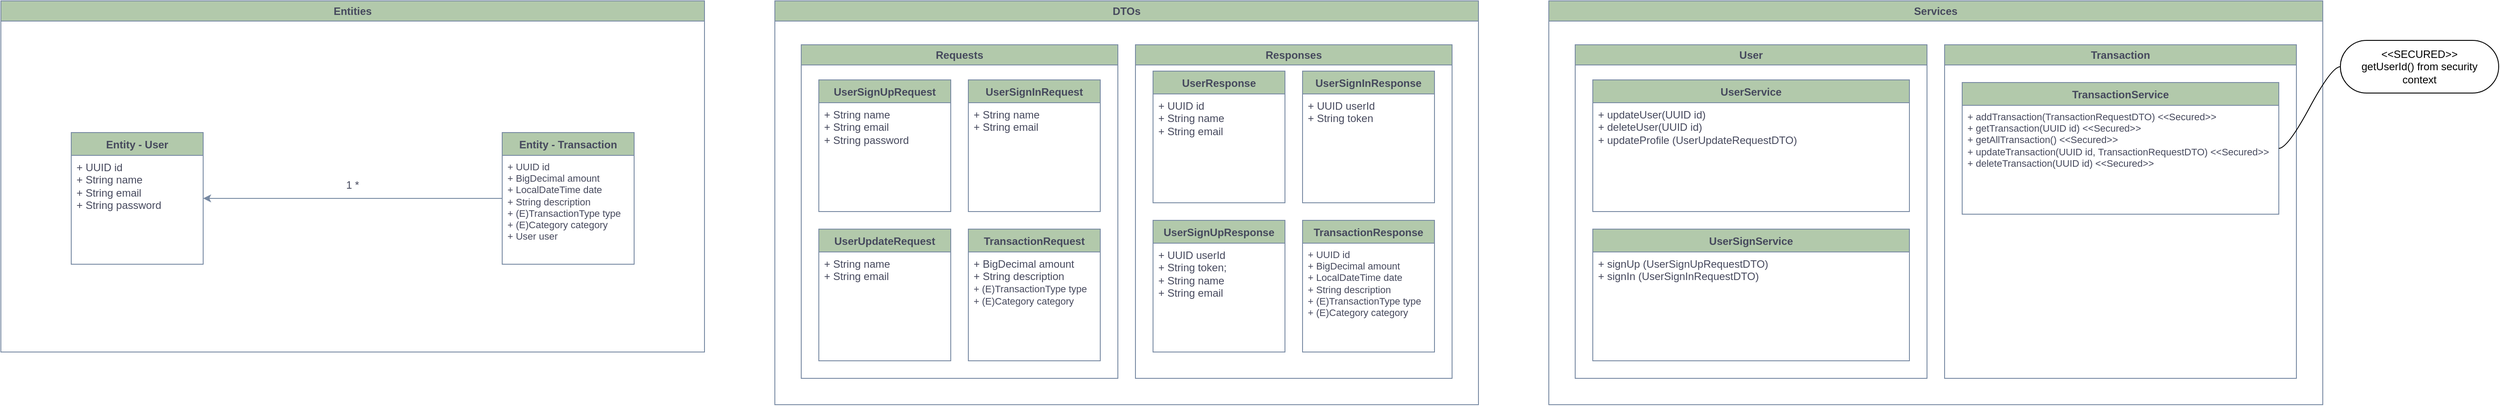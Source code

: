 <mxfile version="27.1.1">
  <diagram id="C5RBs43oDa-KdzZeNtuy" name="Page-1">
    <mxGraphModel dx="1056" dy="581" grid="1" gridSize="10" guides="1" tooltips="1" connect="1" arrows="1" fold="1" page="1" pageScale="1" pageWidth="827" pageHeight="1169" math="0" shadow="0" adaptiveColors="auto">
      <root>
        <mxCell id="WIyWlLk6GJQsqaUBKTNV-0" />
        <mxCell id="WIyWlLk6GJQsqaUBKTNV-1" parent="WIyWlLk6GJQsqaUBKTNV-0" />
        <mxCell id="hyd5x-qJ4TXRHwMhlFfb-103" value="Entities" style="swimlane;whiteSpace=wrap;html=1;labelBackgroundColor=none;fillColor=#B2C9AB;strokeColor=#788AA3;fontColor=#46495D;" parent="WIyWlLk6GJQsqaUBKTNV-1" vertex="1">
          <mxGeometry x="40" y="40" width="800" height="400" as="geometry" />
        </mxCell>
        <mxCell id="hyd5x-qJ4TXRHwMhlFfb-90" value="Entity - User" style="swimlane;fontStyle=1;align=center;verticalAlign=top;childLayout=stackLayout;horizontal=1;startSize=26;horizontalStack=0;resizeParent=1;resizeParentMax=0;resizeLast=0;collapsible=1;marginBottom=0;whiteSpace=wrap;html=1;labelBackgroundColor=none;fillColor=#B2C9AB;strokeColor=#788AA3;fontColor=#46495D;" parent="hyd5x-qJ4TXRHwMhlFfb-103" vertex="1">
          <mxGeometry x="80" y="150" width="150" height="150" as="geometry" />
        </mxCell>
        <mxCell id="hyd5x-qJ4TXRHwMhlFfb-91" value="+ UUID id&lt;div&gt;+ String name&lt;/div&gt;&lt;div&gt;+ String email&lt;/div&gt;&lt;div&gt;+ String password&lt;/div&gt;" style="text;strokeColor=none;fillColor=none;align=left;verticalAlign=top;spacingLeft=4;spacingRight=4;overflow=hidden;rotatable=0;points=[[0,0.5],[1,0.5]];portConstraint=eastwest;whiteSpace=wrap;html=1;labelBackgroundColor=none;fontColor=#46495D;" parent="hyd5x-qJ4TXRHwMhlFfb-90" vertex="1">
          <mxGeometry y="26" width="150" height="124" as="geometry" />
        </mxCell>
        <mxCell id="hyd5x-qJ4TXRHwMhlFfb-105" style="edgeStyle=orthogonalEdgeStyle;rounded=0;orthogonalLoop=1;jettySize=auto;html=1;labelBackgroundColor=none;strokeColor=#788AA3;fontColor=default;" parent="hyd5x-qJ4TXRHwMhlFfb-103" source="hyd5x-qJ4TXRHwMhlFfb-98" target="hyd5x-qJ4TXRHwMhlFfb-90" edge="1">
          <mxGeometry relative="1" as="geometry" />
        </mxCell>
        <mxCell id="hyd5x-qJ4TXRHwMhlFfb-98" value="Entity - Transaction" style="swimlane;fontStyle=1;align=center;verticalAlign=top;childLayout=stackLayout;horizontal=1;startSize=26;horizontalStack=0;resizeParent=1;resizeParentMax=0;resizeLast=0;collapsible=1;marginBottom=0;whiteSpace=wrap;html=1;labelBackgroundColor=none;fillColor=#B2C9AB;strokeColor=#788AA3;fontColor=#46495D;" parent="hyd5x-qJ4TXRHwMhlFfb-103" vertex="1">
          <mxGeometry x="570" y="150" width="150" height="150" as="geometry" />
        </mxCell>
        <mxCell id="hyd5x-qJ4TXRHwMhlFfb-99" value="&lt;div&gt;+ UUID id&lt;/div&gt;&lt;div&gt;&lt;span style=&quot;background-color: transparent;&quot;&gt;+ BigDecimal amount&lt;/span&gt;&lt;/div&gt;&lt;div&gt;&lt;span style=&quot;background-color: transparent;&quot;&gt;+ LocalDateTime date&amp;nbsp;&lt;/span&gt;&lt;/div&gt;&lt;div&gt;&lt;span style=&quot;background-color: transparent;&quot;&gt;+ String description&lt;/span&gt;&lt;/div&gt;&lt;div&gt;&lt;span style=&quot;background-color: transparent;&quot;&gt;+ (E)TransactionType type&lt;/span&gt;&lt;/div&gt;&lt;div&gt;&lt;span style=&quot;background-color: transparent;&quot;&gt;+ (E)Category category&lt;/span&gt;&lt;/div&gt;&lt;div&gt;&lt;span style=&quot;background-color: transparent;&quot;&gt;+ User user&amp;nbsp; &amp;nbsp;&lt;/span&gt;&lt;/div&gt;" style="text;strokeColor=none;fillColor=none;align=left;verticalAlign=top;spacingLeft=4;spacingRight=4;overflow=hidden;rotatable=0;points=[[0,0.5],[1,0.5]];portConstraint=eastwest;whiteSpace=wrap;html=1;labelBackgroundColor=none;fontColor=#46495D;fontSize=11;" parent="hyd5x-qJ4TXRHwMhlFfb-98" vertex="1">
          <mxGeometry y="26" width="150" height="124" as="geometry" />
        </mxCell>
        <mxCell id="hyd5x-qJ4TXRHwMhlFfb-106" value="1 *" style="text;html=1;align=center;verticalAlign=middle;whiteSpace=wrap;rounded=0;labelBackgroundColor=none;fontColor=#46495D;" parent="hyd5x-qJ4TXRHwMhlFfb-103" vertex="1">
          <mxGeometry x="370" y="195" width="60" height="30" as="geometry" />
        </mxCell>
        <mxCell id="hyd5x-qJ4TXRHwMhlFfb-108" value="DTOs" style="swimlane;whiteSpace=wrap;html=1;labelBackgroundColor=none;fillColor=#B2C9AB;strokeColor=#788AA3;fontColor=#46495D;" parent="WIyWlLk6GJQsqaUBKTNV-1" vertex="1">
          <mxGeometry x="920" y="40" width="800" height="460" as="geometry" />
        </mxCell>
        <mxCell id="hyd5x-qJ4TXRHwMhlFfb-124" value="Requests" style="swimlane;horizontal=1;whiteSpace=wrap;html=1;strokeColor=#788AA3;fontColor=#46495D;fillColor=#B2C9AB;rotation=0;labelBackgroundColor=none;" parent="hyd5x-qJ4TXRHwMhlFfb-108" vertex="1">
          <mxGeometry x="30" y="50" width="360" height="380" as="geometry" />
        </mxCell>
        <mxCell id="hyd5x-qJ4TXRHwMhlFfb-113" value="TransactionRequest" style="swimlane;fontStyle=1;align=center;verticalAlign=top;childLayout=stackLayout;horizontal=1;startSize=26;horizontalStack=0;resizeParent=1;resizeParentMax=0;resizeLast=0;collapsible=1;marginBottom=0;whiteSpace=wrap;html=1;labelBackgroundColor=none;fillColor=#B2C9AB;strokeColor=#788AA3;fontColor=#46495D;" parent="hyd5x-qJ4TXRHwMhlFfb-124" vertex="1">
          <mxGeometry x="190" y="210" width="150" height="150" as="geometry" />
        </mxCell>
        <mxCell id="hyd5x-qJ4TXRHwMhlFfb-114" value="&lt;div&gt;&lt;font style=&quot;color: rgb(70, 73, 93);&quot;&gt;+ BigDecimal amount&lt;/font&gt;&lt;/div&gt;&lt;div&gt;&lt;span style=&quot;background-color: transparent;&quot;&gt;&lt;font style=&quot;color: rgb(70, 73, 93);&quot;&gt;+ String description&lt;/font&gt;&lt;/span&gt;&lt;/div&gt;&lt;div style=&quot;font-size: 11px;&quot;&gt;&lt;span style=&quot;background-color: transparent;&quot;&gt;&lt;font style=&quot;color: rgb(70, 73, 93);&quot;&gt;+ (E)TransactionType type&lt;/font&gt;&lt;/span&gt;&lt;/div&gt;&lt;div&gt;&lt;font style=&quot;color: rgb(70, 73, 93);&quot;&gt;&lt;span style=&quot;background-color: transparent; font-size: 11px;&quot;&gt;+ (E)Category category&lt;/span&gt;&lt;span style=&quot;background-color: transparent;&quot;&gt;&amp;nbsp; &amp;nbsp; &amp;nbsp; &amp;nbsp;&lt;/span&gt;&lt;/font&gt;&lt;/div&gt;" style="text;strokeColor=none;fillColor=none;align=left;verticalAlign=top;spacingLeft=4;spacingRight=4;overflow=hidden;rotatable=0;points=[[0,0.5],[1,0.5]];portConstraint=eastwest;whiteSpace=wrap;html=1;labelBackgroundColor=none;fontColor=#46495D;" parent="hyd5x-qJ4TXRHwMhlFfb-113" vertex="1">
          <mxGeometry y="26" width="150" height="124" as="geometry" />
        </mxCell>
        <mxCell id="hyd5x-qJ4TXRHwMhlFfb-111" value="UserSignInRequest" style="swimlane;fontStyle=1;align=center;verticalAlign=top;childLayout=stackLayout;horizontal=1;startSize=26;horizontalStack=0;resizeParent=1;resizeParentMax=0;resizeLast=0;collapsible=1;marginBottom=0;whiteSpace=wrap;html=1;labelBackgroundColor=none;fillColor=#B2C9AB;strokeColor=#788AA3;fontColor=#46495D;" parent="hyd5x-qJ4TXRHwMhlFfb-124" vertex="1">
          <mxGeometry x="190" y="40" width="150" height="150" as="geometry" />
        </mxCell>
        <mxCell id="hyd5x-qJ4TXRHwMhlFfb-112" value="&lt;div&gt;+ String name&lt;/div&gt;&lt;div&gt;+ String email&lt;/div&gt;" style="text;strokeColor=none;fillColor=none;align=left;verticalAlign=top;spacingLeft=4;spacingRight=4;overflow=hidden;rotatable=0;points=[[0,0.5],[1,0.5]];portConstraint=eastwest;whiteSpace=wrap;html=1;labelBackgroundColor=none;fontColor=#46495D;" parent="hyd5x-qJ4TXRHwMhlFfb-111" vertex="1">
          <mxGeometry y="26" width="150" height="124" as="geometry" />
        </mxCell>
        <mxCell id="hyd5x-qJ4TXRHwMhlFfb-109" value="UserSignUpRequest" style="swimlane;fontStyle=1;align=center;verticalAlign=top;childLayout=stackLayout;horizontal=1;startSize=26;horizontalStack=0;resizeParent=1;resizeParentMax=0;resizeLast=0;collapsible=1;marginBottom=0;whiteSpace=wrap;html=1;labelBackgroundColor=none;fillColor=#B2C9AB;strokeColor=#788AA3;fontColor=#46495D;" parent="hyd5x-qJ4TXRHwMhlFfb-124" vertex="1">
          <mxGeometry x="20" y="40" width="150" height="150" as="geometry" />
        </mxCell>
        <mxCell id="hyd5x-qJ4TXRHwMhlFfb-110" value="&lt;div&gt;+ String name&lt;/div&gt;&lt;div&gt;+ String email&lt;/div&gt;&lt;div&gt;+ String password&lt;/div&gt;" style="text;strokeColor=none;fillColor=none;align=left;verticalAlign=top;spacingLeft=4;spacingRight=4;overflow=hidden;rotatable=0;points=[[0,0.5],[1,0.5]];portConstraint=eastwest;whiteSpace=wrap;html=1;labelBackgroundColor=none;fontColor=#46495D;" parent="hyd5x-qJ4TXRHwMhlFfb-109" vertex="1">
          <mxGeometry y="26" width="150" height="124" as="geometry" />
        </mxCell>
        <mxCell id="hyd5x-qJ4TXRHwMhlFfb-156" value="UserUpdateRequest" style="swimlane;fontStyle=1;align=center;verticalAlign=top;childLayout=stackLayout;horizontal=1;startSize=26;horizontalStack=0;resizeParent=1;resizeParentMax=0;resizeLast=0;collapsible=1;marginBottom=0;whiteSpace=wrap;html=1;labelBackgroundColor=none;fillColor=#B2C9AB;strokeColor=#788AA3;fontColor=#46495D;" parent="hyd5x-qJ4TXRHwMhlFfb-124" vertex="1">
          <mxGeometry x="20" y="210" width="150" height="150" as="geometry" />
        </mxCell>
        <mxCell id="hyd5x-qJ4TXRHwMhlFfb-157" value="&lt;div&gt;+ String name&lt;/div&gt;&lt;div&gt;+ String email&lt;/div&gt;" style="text;strokeColor=none;fillColor=none;align=left;verticalAlign=top;spacingLeft=4;spacingRight=4;overflow=hidden;rotatable=0;points=[[0,0.5],[1,0.5]];portConstraint=eastwest;whiteSpace=wrap;html=1;labelBackgroundColor=none;fontColor=#46495D;" parent="hyd5x-qJ4TXRHwMhlFfb-156" vertex="1">
          <mxGeometry y="26" width="150" height="124" as="geometry" />
        </mxCell>
        <mxCell id="hyd5x-qJ4TXRHwMhlFfb-125" value="Responses" style="swimlane;horizontal=1;whiteSpace=wrap;html=1;strokeColor=#788AA3;fontColor=#46495D;fillColor=#B2C9AB;rotation=0;labelBackgroundColor=none;" parent="hyd5x-qJ4TXRHwMhlFfb-108" vertex="1">
          <mxGeometry x="410" y="50" width="360" height="380" as="geometry" />
        </mxCell>
        <mxCell id="hyd5x-qJ4TXRHwMhlFfb-120" value="TransactionResponse" style="swimlane;fontStyle=1;align=center;verticalAlign=top;childLayout=stackLayout;horizontal=1;startSize=26;horizontalStack=0;resizeParent=1;resizeParentMax=0;resizeLast=0;collapsible=1;marginBottom=0;whiteSpace=wrap;html=1;labelBackgroundColor=none;fillColor=#B2C9AB;strokeColor=#788AA3;fontColor=#46495D;" parent="hyd5x-qJ4TXRHwMhlFfb-125" vertex="1">
          <mxGeometry x="190" y="200" width="150" height="150" as="geometry" />
        </mxCell>
        <mxCell id="hyd5x-qJ4TXRHwMhlFfb-121" value="&lt;div&gt;&lt;font style=&quot;color: rgb(70, 73, 93);&quot;&gt;+ UUID id&lt;/font&gt;&lt;/div&gt;&lt;div&gt;&lt;font style=&quot;color: rgb(70, 73, 93);&quot;&gt;+ BigDecimal amount&lt;/font&gt;&lt;/div&gt;&lt;div&gt;&lt;font style=&quot;color: rgb(70, 73, 93);&quot;&gt;+ LocalDateTime date&lt;/font&gt;&lt;/div&gt;&lt;div&gt;&lt;span style=&quot;background-color: transparent;&quot;&gt;&lt;font style=&quot;color: rgb(70, 73, 93);&quot;&gt;+ String description&lt;/font&gt;&lt;/span&gt;&lt;/div&gt;&lt;div&gt;&lt;div&gt;&lt;span style=&quot;background-color: transparent;&quot;&gt;&lt;font style=&quot;color: rgb(70, 73, 93);&quot;&gt;+ (E)TransactionType type&lt;/font&gt;&lt;/span&gt;&lt;/div&gt;&lt;div&gt;&lt;span style=&quot;background-color: transparent;&quot;&gt;&lt;font style=&quot;color: rgb(70, 73, 93);&quot;&gt;+ (E)Category category&lt;/font&gt;&lt;/span&gt;&lt;/div&gt;&lt;/div&gt;" style="text;strokeColor=none;fillColor=none;align=left;verticalAlign=top;spacingLeft=4;spacingRight=4;overflow=hidden;rotatable=0;points=[[0,0.5],[1,0.5]];portConstraint=eastwest;whiteSpace=wrap;html=1;labelBackgroundColor=none;fontColor=#46495D;fontSize=11;" parent="hyd5x-qJ4TXRHwMhlFfb-120" vertex="1">
          <mxGeometry y="26" width="150" height="124" as="geometry" />
        </mxCell>
        <mxCell id="hyd5x-qJ4TXRHwMhlFfb-122" value="UserResponse" style="swimlane;fontStyle=1;align=center;verticalAlign=top;childLayout=stackLayout;horizontal=1;startSize=26;horizontalStack=0;resizeParent=1;resizeParentMax=0;resizeLast=0;collapsible=1;marginBottom=0;whiteSpace=wrap;html=1;labelBackgroundColor=none;fillColor=#B2C9AB;strokeColor=#788AA3;fontColor=#46495D;" parent="hyd5x-qJ4TXRHwMhlFfb-125" vertex="1">
          <mxGeometry x="20" y="30" width="150" height="150" as="geometry" />
        </mxCell>
        <mxCell id="hyd5x-qJ4TXRHwMhlFfb-123" value="&lt;div&gt;+ UUID id&lt;/div&gt;&lt;div&gt;+ String name&lt;/div&gt;&lt;div&gt;+ String email&lt;/div&gt;" style="text;strokeColor=none;fillColor=none;align=left;verticalAlign=top;spacingLeft=4;spacingRight=4;overflow=hidden;rotatable=0;points=[[0,0.5],[1,0.5]];portConstraint=eastwest;whiteSpace=wrap;html=1;labelBackgroundColor=none;fontColor=#46495D;" parent="hyd5x-qJ4TXRHwMhlFfb-122" vertex="1">
          <mxGeometry y="26" width="150" height="124" as="geometry" />
        </mxCell>
        <mxCell id="yOuDaemuKKtPbBflFrIY-0" value="UserSignInResponse" style="swimlane;fontStyle=1;align=center;verticalAlign=top;childLayout=stackLayout;horizontal=1;startSize=26;horizontalStack=0;resizeParent=1;resizeParentMax=0;resizeLast=0;collapsible=1;marginBottom=0;whiteSpace=wrap;html=1;labelBackgroundColor=none;fillColor=#B2C9AB;strokeColor=#788AA3;fontColor=#46495D;" vertex="1" parent="hyd5x-qJ4TXRHwMhlFfb-125">
          <mxGeometry x="190" y="30" width="150" height="150" as="geometry" />
        </mxCell>
        <mxCell id="yOuDaemuKKtPbBflFrIY-1" value="&lt;div&gt;+ UUID userId&lt;/div&gt;&lt;div&gt;+ String token&lt;/div&gt;&lt;div&gt;&lt;br&gt;&lt;/div&gt;" style="text;strokeColor=none;fillColor=none;align=left;verticalAlign=top;spacingLeft=4;spacingRight=4;overflow=hidden;rotatable=0;points=[[0,0.5],[1,0.5]];portConstraint=eastwest;whiteSpace=wrap;html=1;labelBackgroundColor=none;fontColor=#46495D;" vertex="1" parent="yOuDaemuKKtPbBflFrIY-0">
          <mxGeometry y="26" width="150" height="124" as="geometry" />
        </mxCell>
        <mxCell id="yOuDaemuKKtPbBflFrIY-2" value="UserSignUpResponse" style="swimlane;fontStyle=1;align=center;verticalAlign=top;childLayout=stackLayout;horizontal=1;startSize=26;horizontalStack=0;resizeParent=1;resizeParentMax=0;resizeLast=0;collapsible=1;marginBottom=0;whiteSpace=wrap;html=1;labelBackgroundColor=none;fillColor=#B2C9AB;strokeColor=#788AA3;fontColor=#46495D;" vertex="1" parent="hyd5x-qJ4TXRHwMhlFfb-125">
          <mxGeometry x="20" y="200" width="150" height="150" as="geometry" />
        </mxCell>
        <mxCell id="yOuDaemuKKtPbBflFrIY-3" value="&lt;div&gt;+ UUID userId&lt;/div&gt;&lt;div&gt;&lt;div&gt;+ String token;&lt;/div&gt;&lt;/div&gt;&lt;div&gt;+ String name&lt;/div&gt;&lt;div&gt;+ String email&lt;/div&gt;" style="text;strokeColor=none;fillColor=none;align=left;verticalAlign=top;spacingLeft=4;spacingRight=4;overflow=hidden;rotatable=0;points=[[0,0.5],[1,0.5]];portConstraint=eastwest;whiteSpace=wrap;html=1;labelBackgroundColor=none;fontColor=#46495D;" vertex="1" parent="yOuDaemuKKtPbBflFrIY-2">
          <mxGeometry y="26" width="150" height="124" as="geometry" />
        </mxCell>
        <mxCell id="hyd5x-qJ4TXRHwMhlFfb-134" value="Services" style="swimlane;whiteSpace=wrap;html=1;labelBackgroundColor=none;fillColor=#B2C9AB;strokeColor=#788AA3;fontColor=#46495D;" parent="WIyWlLk6GJQsqaUBKTNV-1" vertex="1">
          <mxGeometry x="1800" y="40" width="880" height="460" as="geometry" />
        </mxCell>
        <mxCell id="1SfXspBUMooY1v84c70p-0" value="User" style="swimlane;horizontal=1;whiteSpace=wrap;html=1;strokeColor=#788AA3;fontColor=#46495D;fillColor=#B2C9AB;rotation=0;labelBackgroundColor=none;" parent="hyd5x-qJ4TXRHwMhlFfb-134" vertex="1">
          <mxGeometry x="30" y="50" width="400" height="380" as="geometry" />
        </mxCell>
        <mxCell id="hyd5x-qJ4TXRHwMhlFfb-154" value="UserSignService" style="swimlane;fontStyle=1;align=center;verticalAlign=top;childLayout=stackLayout;horizontal=1;startSize=26;horizontalStack=0;resizeParent=1;resizeParentMax=0;resizeLast=0;collapsible=1;marginBottom=0;whiteSpace=wrap;html=1;labelBackgroundColor=none;fillColor=#B2C9AB;strokeColor=#788AA3;fontColor=#46495D;" parent="1SfXspBUMooY1v84c70p-0" vertex="1">
          <mxGeometry x="20" y="210" width="360" height="150" as="geometry" />
        </mxCell>
        <mxCell id="hyd5x-qJ4TXRHwMhlFfb-155" value="+ signUp (UserSignUpRequestDTO)&lt;div&gt;+ signIn (UserSignInRequestDTO)&lt;/div&gt;" style="text;strokeColor=none;fillColor=none;align=left;verticalAlign=top;spacingLeft=4;spacingRight=4;overflow=hidden;rotatable=0;points=[[0,0.5],[1,0.5]];portConstraint=eastwest;whiteSpace=wrap;html=1;labelBackgroundColor=none;fontColor=#46495D;" parent="hyd5x-qJ4TXRHwMhlFfb-154" vertex="1">
          <mxGeometry y="26" width="360" height="124" as="geometry" />
        </mxCell>
        <mxCell id="hyd5x-qJ4TXRHwMhlFfb-152" value="UserService" style="swimlane;fontStyle=1;align=center;verticalAlign=top;childLayout=stackLayout;horizontal=1;startSize=26;horizontalStack=0;resizeParent=1;resizeParentMax=0;resizeLast=0;collapsible=1;marginBottom=0;whiteSpace=wrap;html=1;labelBackgroundColor=none;fillColor=#B2C9AB;strokeColor=#788AA3;fontColor=#46495D;" parent="1SfXspBUMooY1v84c70p-0" vertex="1">
          <mxGeometry x="20" y="40" width="360" height="150" as="geometry">
            <mxRectangle x="30" y="50" width="110" height="30" as="alternateBounds" />
          </mxGeometry>
        </mxCell>
        <mxCell id="hyd5x-qJ4TXRHwMhlFfb-153" value="+ updateUser(UUID id)&lt;div&gt;+ deleteUser(UUID id)&lt;br&gt;&lt;div&gt;+ updateProfile (UserUpdateRequestDTO)&lt;/div&gt;&lt;/div&gt;" style="text;strokeColor=none;fillColor=none;align=left;verticalAlign=top;spacingLeft=4;spacingRight=4;overflow=hidden;rotatable=0;points=[[0,0.5],[1,0.5]];portConstraint=eastwest;whiteSpace=wrap;html=1;labelBackgroundColor=none;fontColor=#46495D;fontSize=12;" parent="hyd5x-qJ4TXRHwMhlFfb-152" vertex="1">
          <mxGeometry y="26" width="360" height="124" as="geometry" />
        </mxCell>
        <mxCell id="1SfXspBUMooY1v84c70p-11" value="Transaction" style="swimlane;horizontal=1;whiteSpace=wrap;html=1;strokeColor=#788AA3;fontColor=#46495D;fillColor=#B2C9AB;rotation=0;labelBackgroundColor=none;" parent="hyd5x-qJ4TXRHwMhlFfb-134" vertex="1">
          <mxGeometry x="450" y="50" width="400" height="380" as="geometry" />
        </mxCell>
        <mxCell id="1SfXspBUMooY1v84c70p-9" value="TransactionService" style="swimlane;fontStyle=1;align=center;verticalAlign=top;childLayout=stackLayout;horizontal=1;startSize=26;horizontalStack=0;resizeParent=1;resizeParentMax=0;resizeLast=0;collapsible=1;marginBottom=0;whiteSpace=wrap;html=1;labelBackgroundColor=none;fillColor=#B2C9AB;strokeColor=#788AA3;fontColor=#46495D;fontSize=12;" parent="1SfXspBUMooY1v84c70p-11" vertex="1">
          <mxGeometry x="20" y="43" width="360" height="150" as="geometry">
            <mxRectangle x="30" y="50" width="110" height="30" as="alternateBounds" />
          </mxGeometry>
        </mxCell>
        <mxCell id="1SfXspBUMooY1v84c70p-10" value="+ addTransaction(TransactionRequestDTO) &amp;lt;&amp;lt;Secured&amp;gt;&amp;gt;&lt;div&gt;+ getTransaction(UUID id)&amp;nbsp;&lt;span style=&quot;background-color: transparent; color: light-dark(rgb(70, 73, 93), rgb(170, 173, 190));&quot;&gt;&amp;lt;&amp;lt;Secured&amp;gt;&amp;gt;&lt;/span&gt;&lt;/div&gt;&lt;div&gt;+ getAllTransaction()&amp;nbsp;&lt;span style=&quot;background-color: transparent; color: light-dark(rgb(70, 73, 93), rgb(170, 173, 190));&quot;&gt;&amp;lt;&amp;lt;Secured&amp;gt;&amp;gt;&lt;/span&gt;&lt;/div&gt;&lt;div&gt;+ updateTransaction(UUID&amp;nbsp;id,&amp;nbsp;&lt;span style=&quot;background-color: transparent; color: light-dark(rgb(70, 73, 93), rgb(170, 173, 190));&quot;&gt;TransactionRequestDTO)&amp;nbsp;&lt;/span&gt;&lt;span style=&quot;background-color: transparent; color: light-dark(rgb(70, 73, 93), rgb(170, 173, 190));&quot;&gt;&amp;lt;&amp;lt;Secured&amp;gt;&amp;gt;&lt;/span&gt;&lt;/div&gt;&lt;div&gt;+ deleteTransaction(UUID&amp;nbsp;id&lt;span style=&quot;background-color: transparent; color: light-dark(rgb(70, 73, 93), rgb(170, 173, 190));&quot;&gt;)&amp;nbsp;&lt;/span&gt;&lt;span style=&quot;background-color: transparent; color: light-dark(rgb(70, 73, 93), rgb(170, 173, 190));&quot;&gt;&amp;lt;&amp;lt;Secured&amp;gt;&amp;gt;&lt;/span&gt;&lt;/div&gt;" style="text;strokeColor=none;fillColor=none;align=left;verticalAlign=top;spacingLeft=4;spacingRight=4;overflow=hidden;rotatable=0;points=[[0,0.5],[1,0.5]];portConstraint=eastwest;whiteSpace=wrap;html=1;labelBackgroundColor=none;fontColor=#46495D;fontSize=11;" parent="1SfXspBUMooY1v84c70p-9" vertex="1">
          <mxGeometry y="26" width="360" height="124" as="geometry" />
        </mxCell>
        <mxCell id="yOuDaemuKKtPbBflFrIY-5" value="&amp;lt;&amp;lt;SECURED&amp;gt;&amp;gt;&lt;div&gt;getUserId() from security&lt;/div&gt;&lt;div&gt;context&lt;/div&gt;" style="whiteSpace=wrap;html=1;rounded=1;arcSize=50;align=center;verticalAlign=middle;strokeWidth=1;autosize=1;spacing=4;treeFolding=1;treeMoving=1;newEdgeStyle={&quot;edgeStyle&quot;:&quot;entityRelationEdgeStyle&quot;,&quot;startArrow&quot;:&quot;none&quot;,&quot;endArrow&quot;:&quot;none&quot;,&quot;segment&quot;:10,&quot;curved&quot;:1,&quot;sourcePerimeterSpacing&quot;:0,&quot;targetPerimeterSpacing&quot;:0};" vertex="1" parent="WIyWlLk6GJQsqaUBKTNV-1">
          <mxGeometry x="2700" y="85" width="180" height="60" as="geometry" />
        </mxCell>
        <mxCell id="yOuDaemuKKtPbBflFrIY-6" value="" style="edgeStyle=entityRelationEdgeStyle;startArrow=none;endArrow=none;segment=10;curved=1;sourcePerimeterSpacing=0;targetPerimeterSpacing=0;rounded=0;" edge="1" target="yOuDaemuKKtPbBflFrIY-5" parent="WIyWlLk6GJQsqaUBKTNV-1" source="1SfXspBUMooY1v84c70p-9">
          <mxGeometry relative="1" as="geometry">
            <mxPoint x="2240" y="330" as="sourcePoint" />
          </mxGeometry>
        </mxCell>
      </root>
    </mxGraphModel>
  </diagram>
</mxfile>
